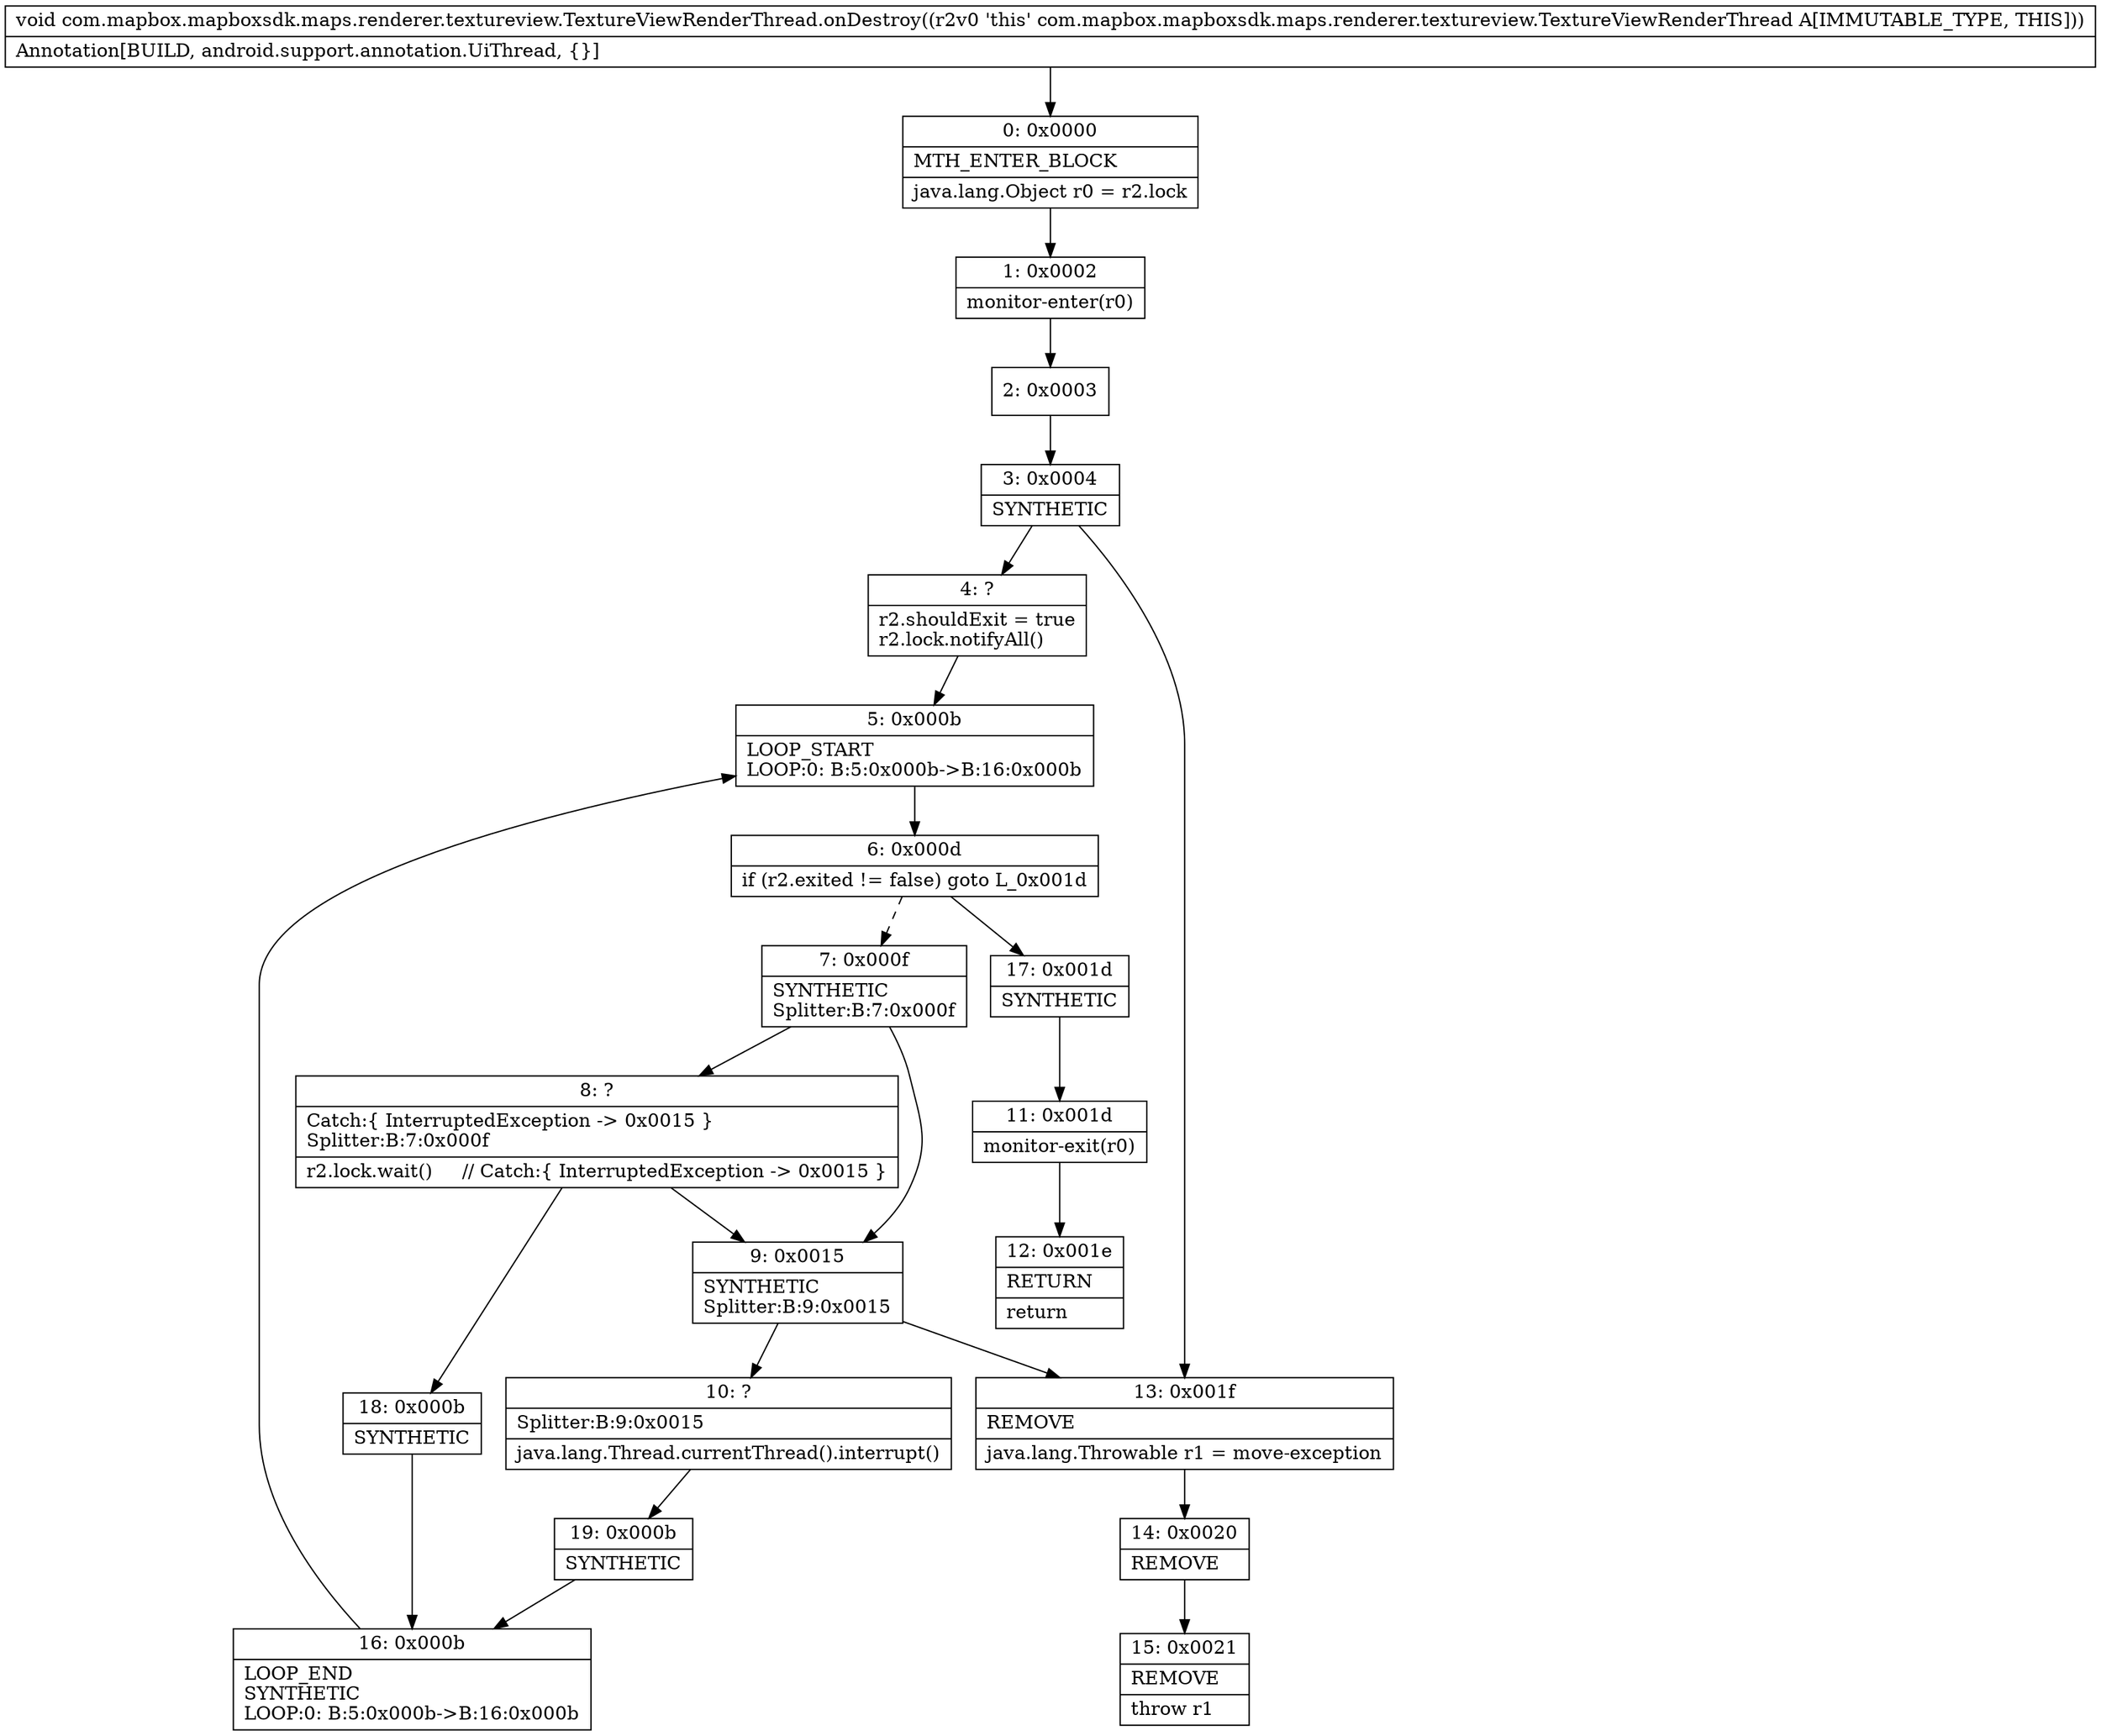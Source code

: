 digraph "CFG forcom.mapbox.mapboxsdk.maps.renderer.textureview.TextureViewRenderThread.onDestroy()V" {
Node_0 [shape=record,label="{0\:\ 0x0000|MTH_ENTER_BLOCK\l|java.lang.Object r0 = r2.lock\l}"];
Node_1 [shape=record,label="{1\:\ 0x0002|monitor\-enter(r0)\l}"];
Node_2 [shape=record,label="{2\:\ 0x0003}"];
Node_3 [shape=record,label="{3\:\ 0x0004|SYNTHETIC\l}"];
Node_4 [shape=record,label="{4\:\ ?|r2.shouldExit = true\lr2.lock.notifyAll()\l}"];
Node_5 [shape=record,label="{5\:\ 0x000b|LOOP_START\lLOOP:0: B:5:0x000b\-\>B:16:0x000b\l}"];
Node_6 [shape=record,label="{6\:\ 0x000d|if (r2.exited != false) goto L_0x001d\l}"];
Node_7 [shape=record,label="{7\:\ 0x000f|SYNTHETIC\lSplitter:B:7:0x000f\l}"];
Node_8 [shape=record,label="{8\:\ ?|Catch:\{ InterruptedException \-\> 0x0015 \}\lSplitter:B:7:0x000f\l|r2.lock.wait()     \/\/ Catch:\{ InterruptedException \-\> 0x0015 \}\l}"];
Node_9 [shape=record,label="{9\:\ 0x0015|SYNTHETIC\lSplitter:B:9:0x0015\l}"];
Node_10 [shape=record,label="{10\:\ ?|Splitter:B:9:0x0015\l|java.lang.Thread.currentThread().interrupt()\l}"];
Node_11 [shape=record,label="{11\:\ 0x001d|monitor\-exit(r0)\l}"];
Node_12 [shape=record,label="{12\:\ 0x001e|RETURN\l|return\l}"];
Node_13 [shape=record,label="{13\:\ 0x001f|REMOVE\l|java.lang.Throwable r1 = move\-exception\l}"];
Node_14 [shape=record,label="{14\:\ 0x0020|REMOVE\l}"];
Node_15 [shape=record,label="{15\:\ 0x0021|REMOVE\l|throw r1\l}"];
Node_16 [shape=record,label="{16\:\ 0x000b|LOOP_END\lSYNTHETIC\lLOOP:0: B:5:0x000b\-\>B:16:0x000b\l}"];
Node_17 [shape=record,label="{17\:\ 0x001d|SYNTHETIC\l}"];
Node_18 [shape=record,label="{18\:\ 0x000b|SYNTHETIC\l}"];
Node_19 [shape=record,label="{19\:\ 0x000b|SYNTHETIC\l}"];
MethodNode[shape=record,label="{void com.mapbox.mapboxsdk.maps.renderer.textureview.TextureViewRenderThread.onDestroy((r2v0 'this' com.mapbox.mapboxsdk.maps.renderer.textureview.TextureViewRenderThread A[IMMUTABLE_TYPE, THIS]))  | Annotation[BUILD, android.support.annotation.UiThread, \{\}]\l}"];
MethodNode -> Node_0;
Node_0 -> Node_1;
Node_1 -> Node_2;
Node_2 -> Node_3;
Node_3 -> Node_4;
Node_3 -> Node_13;
Node_4 -> Node_5;
Node_5 -> Node_6;
Node_6 -> Node_7[style=dashed];
Node_6 -> Node_17;
Node_7 -> Node_8;
Node_7 -> Node_9;
Node_8 -> Node_9;
Node_8 -> Node_18;
Node_9 -> Node_10;
Node_9 -> Node_13;
Node_10 -> Node_19;
Node_11 -> Node_12;
Node_13 -> Node_14;
Node_14 -> Node_15;
Node_16 -> Node_5;
Node_17 -> Node_11;
Node_18 -> Node_16;
Node_19 -> Node_16;
}

